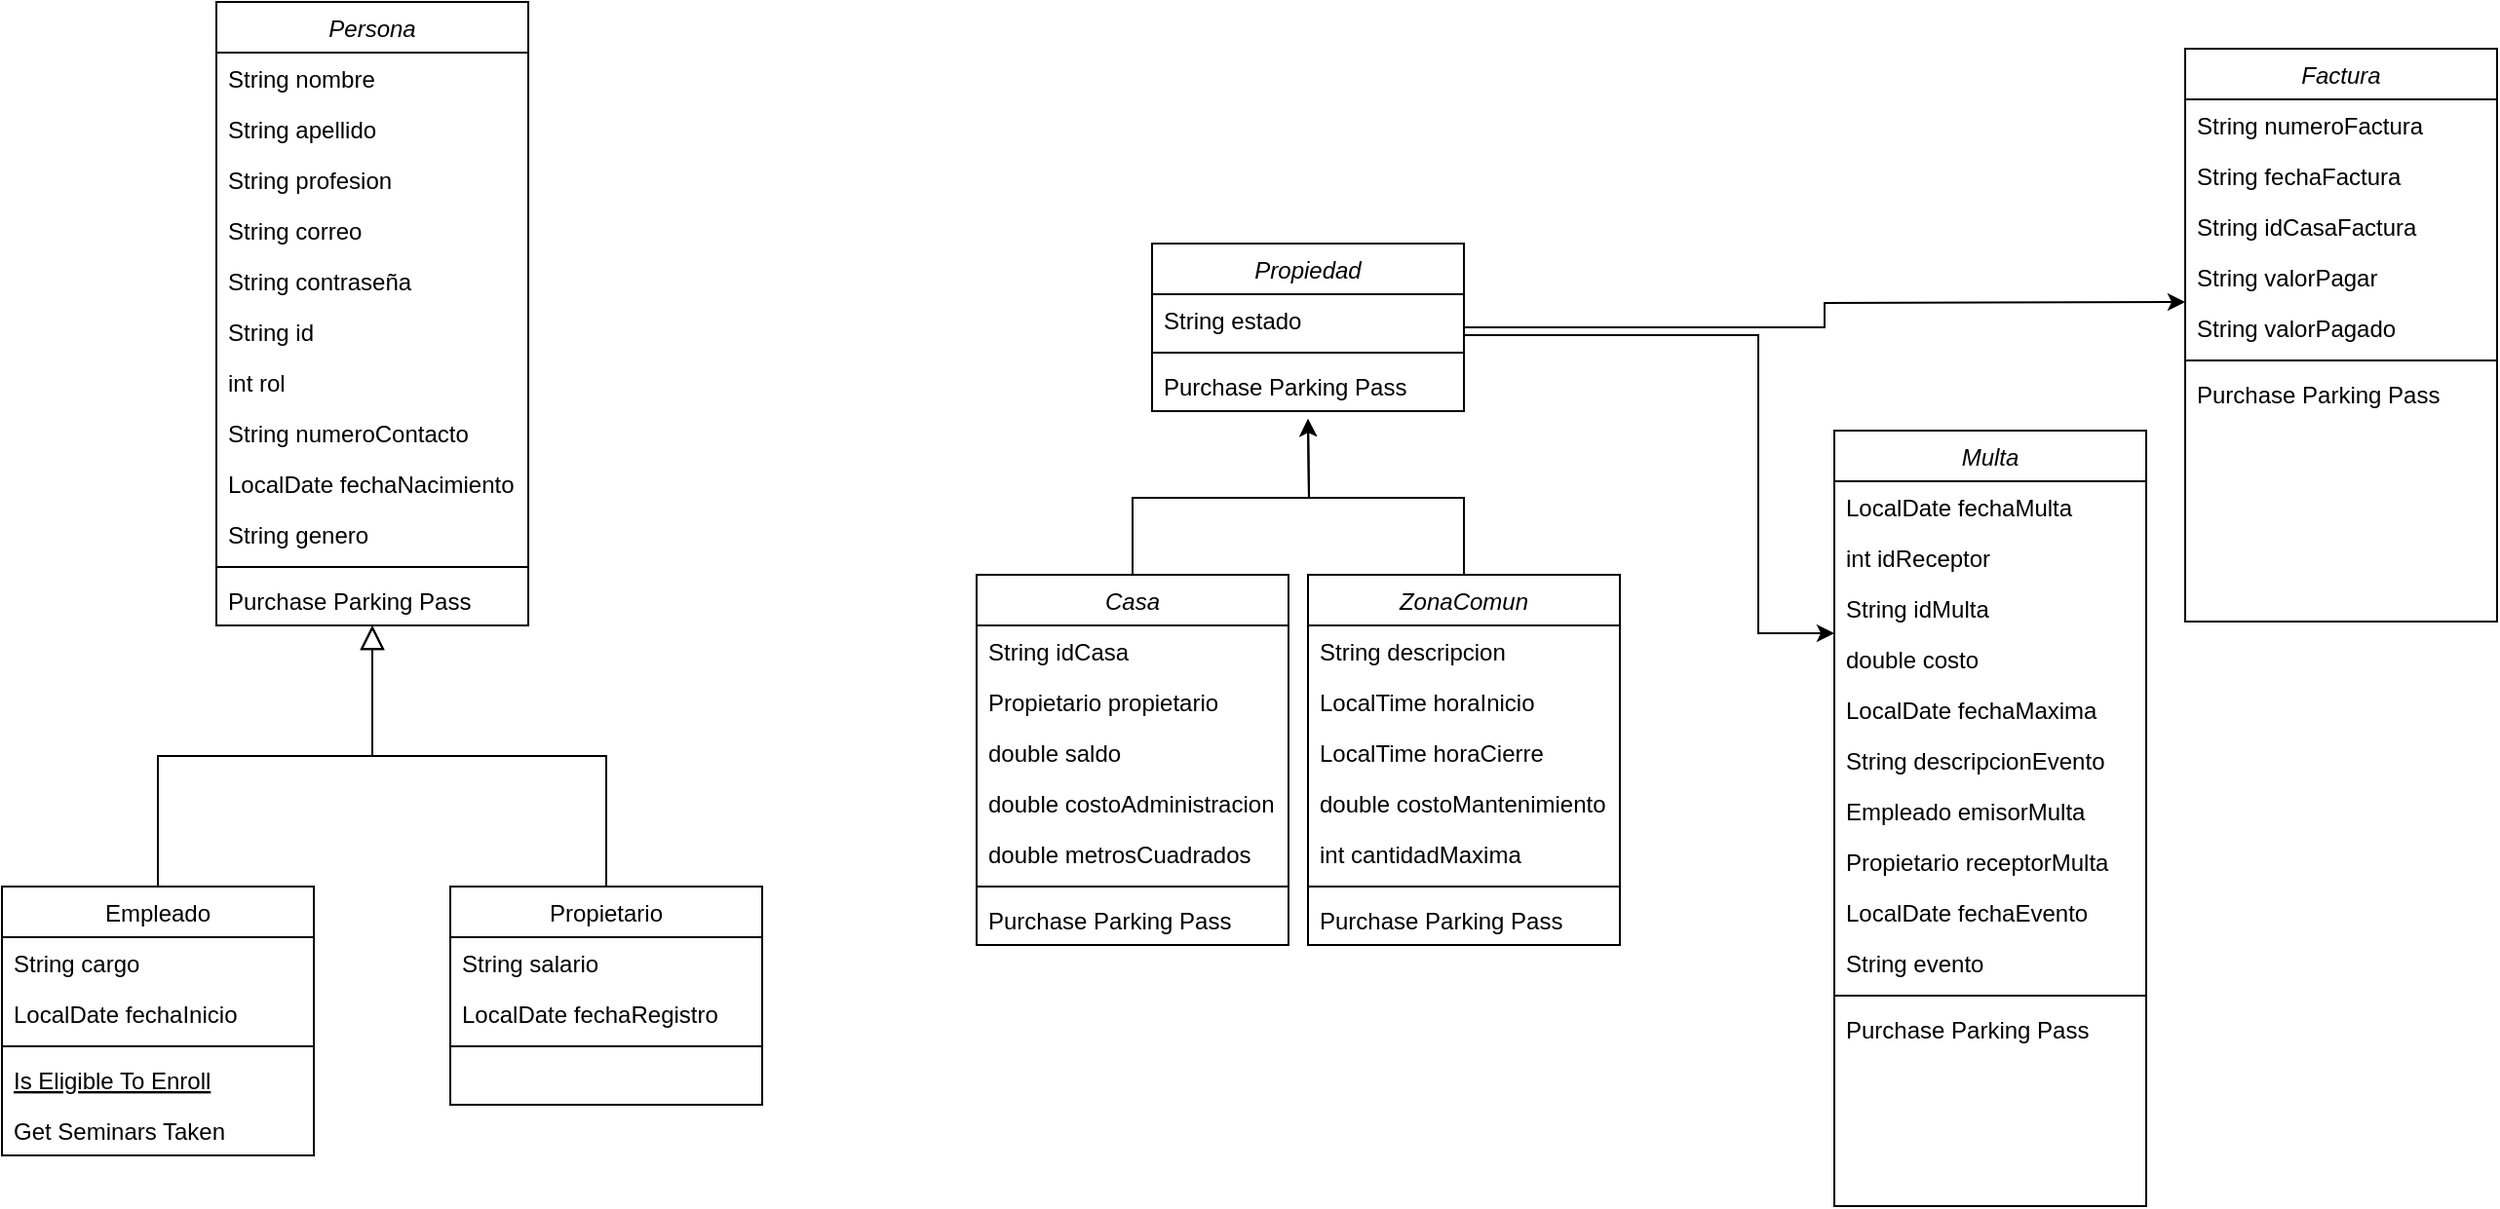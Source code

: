 <mxfile version="24.8.1">
  <diagram id="C5RBs43oDa-KdzZeNtuy" name="Page-1">
    <mxGraphModel dx="1035" dy="511" grid="1" gridSize="10" guides="1" tooltips="1" connect="1" arrows="1" fold="1" page="1" pageScale="1" pageWidth="3300" pageHeight="4681" math="0" shadow="0">
      <root>
        <mxCell id="WIyWlLk6GJQsqaUBKTNV-0" />
        <mxCell id="WIyWlLk6GJQsqaUBKTNV-1" parent="WIyWlLk6GJQsqaUBKTNV-0" />
        <mxCell id="zkfFHV4jXpPFQw0GAbJ--0" value="Persona" style="swimlane;fontStyle=2;align=center;verticalAlign=top;childLayout=stackLayout;horizontal=1;startSize=26;horizontalStack=0;resizeParent=1;resizeLast=0;collapsible=1;marginBottom=0;rounded=0;shadow=0;strokeWidth=1;" parent="WIyWlLk6GJQsqaUBKTNV-1" vertex="1">
          <mxGeometry x="230" y="6" width="160" height="320" as="geometry">
            <mxRectangle x="230" y="140" width="160" height="26" as="alternateBounds" />
          </mxGeometry>
        </mxCell>
        <mxCell id="zkfFHV4jXpPFQw0GAbJ--1" value="String nombre" style="text;align=left;verticalAlign=top;spacingLeft=4;spacingRight=4;overflow=hidden;rotatable=0;points=[[0,0.5],[1,0.5]];portConstraint=eastwest;" parent="zkfFHV4jXpPFQw0GAbJ--0" vertex="1">
          <mxGeometry y="26" width="160" height="26" as="geometry" />
        </mxCell>
        <mxCell id="PFMK8bhLePJU1HGbDFxk-3" value="String apellido" style="text;align=left;verticalAlign=top;spacingLeft=4;spacingRight=4;overflow=hidden;rotatable=0;points=[[0,0.5],[1,0.5]];portConstraint=eastwest;rounded=0;shadow=0;html=0;" vertex="1" parent="zkfFHV4jXpPFQw0GAbJ--0">
          <mxGeometry y="52" width="160" height="26" as="geometry" />
        </mxCell>
        <mxCell id="PFMK8bhLePJU1HGbDFxk-2" value="String profesion" style="text;align=left;verticalAlign=top;spacingLeft=4;spacingRight=4;overflow=hidden;rotatable=0;points=[[0,0.5],[1,0.5]];portConstraint=eastwest;rounded=0;shadow=0;html=0;" vertex="1" parent="zkfFHV4jXpPFQw0GAbJ--0">
          <mxGeometry y="78" width="160" height="26" as="geometry" />
        </mxCell>
        <mxCell id="zkfFHV4jXpPFQw0GAbJ--2" value="String correo" style="text;align=left;verticalAlign=top;spacingLeft=4;spacingRight=4;overflow=hidden;rotatable=0;points=[[0,0.5],[1,0.5]];portConstraint=eastwest;rounded=0;shadow=0;html=0;" parent="zkfFHV4jXpPFQw0GAbJ--0" vertex="1">
          <mxGeometry y="104" width="160" height="26" as="geometry" />
        </mxCell>
        <mxCell id="PFMK8bhLePJU1HGbDFxk-1" value="String contraseña" style="text;align=left;verticalAlign=top;spacingLeft=4;spacingRight=4;overflow=hidden;rotatable=0;points=[[0,0.5],[1,0.5]];portConstraint=eastwest;rounded=0;shadow=0;html=0;" vertex="1" parent="zkfFHV4jXpPFQw0GAbJ--0">
          <mxGeometry y="130" width="160" height="26" as="geometry" />
        </mxCell>
        <mxCell id="zkfFHV4jXpPFQw0GAbJ--3" value="String id" style="text;align=left;verticalAlign=top;spacingLeft=4;spacingRight=4;overflow=hidden;rotatable=0;points=[[0,0.5],[1,0.5]];portConstraint=eastwest;rounded=0;shadow=0;html=0;" parent="zkfFHV4jXpPFQw0GAbJ--0" vertex="1">
          <mxGeometry y="156" width="160" height="26" as="geometry" />
        </mxCell>
        <mxCell id="PFMK8bhLePJU1HGbDFxk-4" value="int rol" style="text;align=left;verticalAlign=top;spacingLeft=4;spacingRight=4;overflow=hidden;rotatable=0;points=[[0,0.5],[1,0.5]];portConstraint=eastwest;rounded=0;shadow=0;html=0;" vertex="1" parent="zkfFHV4jXpPFQw0GAbJ--0">
          <mxGeometry y="182" width="160" height="26" as="geometry" />
        </mxCell>
        <mxCell id="dCUB_s9rrOq4TRzKQH__-63" value="String numeroContacto" style="text;align=left;verticalAlign=top;spacingLeft=4;spacingRight=4;overflow=hidden;rotatable=0;points=[[0,0.5],[1,0.5]];portConstraint=eastwest;rounded=0;shadow=0;html=0;" parent="zkfFHV4jXpPFQw0GAbJ--0" vertex="1">
          <mxGeometry y="208" width="160" height="26" as="geometry" />
        </mxCell>
        <mxCell id="dCUB_s9rrOq4TRzKQH__-64" value="LocalDate fechaNacimiento" style="text;align=left;verticalAlign=top;spacingLeft=4;spacingRight=4;overflow=hidden;rotatable=0;points=[[0,0.5],[1,0.5]];portConstraint=eastwest;rounded=0;shadow=0;html=0;" parent="zkfFHV4jXpPFQw0GAbJ--0" vertex="1">
          <mxGeometry y="234" width="160" height="26" as="geometry" />
        </mxCell>
        <mxCell id="dCUB_s9rrOq4TRzKQH__-65" value="String genero" style="text;align=left;verticalAlign=top;spacingLeft=4;spacingRight=4;overflow=hidden;rotatable=0;points=[[0,0.5],[1,0.5]];portConstraint=eastwest;rounded=0;shadow=0;html=0;" parent="zkfFHV4jXpPFQw0GAbJ--0" vertex="1">
          <mxGeometry y="260" width="160" height="26" as="geometry" />
        </mxCell>
        <mxCell id="zkfFHV4jXpPFQw0GAbJ--4" value="" style="line;html=1;strokeWidth=1;align=left;verticalAlign=middle;spacingTop=-1;spacingLeft=3;spacingRight=3;rotatable=0;labelPosition=right;points=[];portConstraint=eastwest;" parent="zkfFHV4jXpPFQw0GAbJ--0" vertex="1">
          <mxGeometry y="286" width="160" height="8" as="geometry" />
        </mxCell>
        <mxCell id="zkfFHV4jXpPFQw0GAbJ--5" value="Purchase Parking Pass" style="text;align=left;verticalAlign=top;spacingLeft=4;spacingRight=4;overflow=hidden;rotatable=0;points=[[0,0.5],[1,0.5]];portConstraint=eastwest;" parent="zkfFHV4jXpPFQw0GAbJ--0" vertex="1">
          <mxGeometry y="294" width="160" height="26" as="geometry" />
        </mxCell>
        <mxCell id="zkfFHV4jXpPFQw0GAbJ--6" value="Empleado" style="swimlane;fontStyle=0;align=center;verticalAlign=top;childLayout=stackLayout;horizontal=1;startSize=26;horizontalStack=0;resizeParent=1;resizeLast=0;collapsible=1;marginBottom=0;rounded=0;shadow=0;strokeWidth=1;" parent="WIyWlLk6GJQsqaUBKTNV-1" vertex="1">
          <mxGeometry x="120" y="460" width="160" height="138" as="geometry">
            <mxRectangle x="130" y="380" width="160" height="26" as="alternateBounds" />
          </mxGeometry>
        </mxCell>
        <mxCell id="zkfFHV4jXpPFQw0GAbJ--7" value="String cargo" style="text;align=left;verticalAlign=top;spacingLeft=4;spacingRight=4;overflow=hidden;rotatable=0;points=[[0,0.5],[1,0.5]];portConstraint=eastwest;" parent="zkfFHV4jXpPFQw0GAbJ--6" vertex="1">
          <mxGeometry y="26" width="160" height="26" as="geometry" />
        </mxCell>
        <mxCell id="zkfFHV4jXpPFQw0GAbJ--8" value="LocalDate fechaInicio" style="text;align=left;verticalAlign=top;spacingLeft=4;spacingRight=4;overflow=hidden;rotatable=0;points=[[0,0.5],[1,0.5]];portConstraint=eastwest;rounded=0;shadow=0;html=0;" parent="zkfFHV4jXpPFQw0GAbJ--6" vertex="1">
          <mxGeometry y="52" width="160" height="26" as="geometry" />
        </mxCell>
        <mxCell id="zkfFHV4jXpPFQw0GAbJ--9" value="" style="line;html=1;strokeWidth=1;align=left;verticalAlign=middle;spacingTop=-1;spacingLeft=3;spacingRight=3;rotatable=0;labelPosition=right;points=[];portConstraint=eastwest;" parent="zkfFHV4jXpPFQw0GAbJ--6" vertex="1">
          <mxGeometry y="78" width="160" height="8" as="geometry" />
        </mxCell>
        <mxCell id="zkfFHV4jXpPFQw0GAbJ--10" value="Is Eligible To Enroll" style="text;align=left;verticalAlign=top;spacingLeft=4;spacingRight=4;overflow=hidden;rotatable=0;points=[[0,0.5],[1,0.5]];portConstraint=eastwest;fontStyle=4" parent="zkfFHV4jXpPFQw0GAbJ--6" vertex="1">
          <mxGeometry y="86" width="160" height="26" as="geometry" />
        </mxCell>
        <mxCell id="zkfFHV4jXpPFQw0GAbJ--11" value="Get Seminars Taken" style="text;align=left;verticalAlign=top;spacingLeft=4;spacingRight=4;overflow=hidden;rotatable=0;points=[[0,0.5],[1,0.5]];portConstraint=eastwest;" parent="zkfFHV4jXpPFQw0GAbJ--6" vertex="1">
          <mxGeometry y="112" width="160" height="26" as="geometry" />
        </mxCell>
        <mxCell id="zkfFHV4jXpPFQw0GAbJ--12" value="" style="endArrow=block;endSize=10;endFill=0;shadow=0;strokeWidth=1;rounded=0;curved=0;edgeStyle=elbowEdgeStyle;elbow=vertical;" parent="WIyWlLk6GJQsqaUBKTNV-1" source="zkfFHV4jXpPFQw0GAbJ--6" target="zkfFHV4jXpPFQw0GAbJ--0" edge="1">
          <mxGeometry width="160" relative="1" as="geometry">
            <mxPoint x="200" y="203" as="sourcePoint" />
            <mxPoint x="200" y="203" as="targetPoint" />
          </mxGeometry>
        </mxCell>
        <mxCell id="zkfFHV4jXpPFQw0GAbJ--13" value="Propietario" style="swimlane;fontStyle=0;align=center;verticalAlign=top;childLayout=stackLayout;horizontal=1;startSize=26;horizontalStack=0;resizeParent=1;resizeLast=0;collapsible=1;marginBottom=0;rounded=0;shadow=0;strokeWidth=1;" parent="WIyWlLk6GJQsqaUBKTNV-1" vertex="1">
          <mxGeometry x="350" y="460" width="160" height="112" as="geometry">
            <mxRectangle x="340" y="380" width="170" height="26" as="alternateBounds" />
          </mxGeometry>
        </mxCell>
        <mxCell id="zkfFHV4jXpPFQw0GAbJ--14" value="String salario" style="text;align=left;verticalAlign=top;spacingLeft=4;spacingRight=4;overflow=hidden;rotatable=0;points=[[0,0.5],[1,0.5]];portConstraint=eastwest;" parent="zkfFHV4jXpPFQw0GAbJ--13" vertex="1">
          <mxGeometry y="26" width="160" height="26" as="geometry" />
        </mxCell>
        <mxCell id="M0WorbXXym62vWWDewEs-0" value="LocalDate fechaRegistro" style="text;align=left;verticalAlign=top;spacingLeft=4;spacingRight=4;overflow=hidden;rotatable=0;points=[[0,0.5],[1,0.5]];portConstraint=eastwest;" parent="zkfFHV4jXpPFQw0GAbJ--13" vertex="1">
          <mxGeometry y="52" width="160" height="26" as="geometry" />
        </mxCell>
        <mxCell id="zkfFHV4jXpPFQw0GAbJ--15" value="" style="line;html=1;strokeWidth=1;align=left;verticalAlign=middle;spacingTop=-1;spacingLeft=3;spacingRight=3;rotatable=0;labelPosition=right;points=[];portConstraint=eastwest;" parent="zkfFHV4jXpPFQw0GAbJ--13" vertex="1">
          <mxGeometry y="78" width="160" height="8" as="geometry" />
        </mxCell>
        <mxCell id="zkfFHV4jXpPFQw0GAbJ--16" value="" style="endArrow=block;endSize=10;endFill=0;shadow=0;strokeWidth=1;rounded=0;curved=0;edgeStyle=elbowEdgeStyle;elbow=vertical;" parent="WIyWlLk6GJQsqaUBKTNV-1" source="zkfFHV4jXpPFQw0GAbJ--13" target="zkfFHV4jXpPFQw0GAbJ--0" edge="1">
          <mxGeometry width="160" relative="1" as="geometry">
            <mxPoint x="210" y="373" as="sourcePoint" />
            <mxPoint x="310" y="271" as="targetPoint" />
          </mxGeometry>
        </mxCell>
        <mxCell id="2wBmfFVtYnb_yk8Jik1E-0" style="edgeStyle=orthogonalEdgeStyle;rounded=0;orthogonalLoop=1;jettySize=auto;html=1;exitX=1;exitY=0.5;exitDx=0;exitDy=0;" parent="WIyWlLk6GJQsqaUBKTNV-1" source="dCUB_s9rrOq4TRzKQH__-3" edge="1">
          <mxGeometry relative="1" as="geometry">
            <mxPoint x="1240" y="160" as="targetPoint" />
          </mxGeometry>
        </mxCell>
        <mxCell id="dCUB_s9rrOq4TRzKQH__-3" value="Propiedad" style="swimlane;fontStyle=2;align=center;verticalAlign=top;childLayout=stackLayout;horizontal=1;startSize=26;horizontalStack=0;resizeParent=1;resizeLast=0;collapsible=1;marginBottom=0;rounded=0;shadow=0;strokeWidth=1;" parent="WIyWlLk6GJQsqaUBKTNV-1" vertex="1">
          <mxGeometry x="710" y="130" width="160" height="86" as="geometry">
            <mxRectangle x="230" y="140" width="160" height="26" as="alternateBounds" />
          </mxGeometry>
        </mxCell>
        <mxCell id="2wBmfFVtYnb_yk8Jik1E-5" value="String estado" style="text;align=left;verticalAlign=top;spacingLeft=4;spacingRight=4;overflow=hidden;rotatable=0;points=[[0,0.5],[1,0.5]];portConstraint=eastwest;" parent="dCUB_s9rrOq4TRzKQH__-3" vertex="1">
          <mxGeometry y="26" width="160" height="26" as="geometry" />
        </mxCell>
        <mxCell id="dCUB_s9rrOq4TRzKQH__-7" value="" style="line;html=1;strokeWidth=1;align=left;verticalAlign=middle;spacingTop=-1;spacingLeft=3;spacingRight=3;rotatable=0;labelPosition=right;points=[];portConstraint=eastwest;" parent="dCUB_s9rrOq4TRzKQH__-3" vertex="1">
          <mxGeometry y="52" width="160" height="8" as="geometry" />
        </mxCell>
        <mxCell id="dCUB_s9rrOq4TRzKQH__-8" value="Purchase Parking Pass" style="text;align=left;verticalAlign=top;spacingLeft=4;spacingRight=4;overflow=hidden;rotatable=0;points=[[0,0.5],[1,0.5]];portConstraint=eastwest;" parent="dCUB_s9rrOq4TRzKQH__-3" vertex="1">
          <mxGeometry y="60" width="160" height="26" as="geometry" />
        </mxCell>
        <mxCell id="dCUB_s9rrOq4TRzKQH__-62" style="edgeStyle=orthogonalEdgeStyle;rounded=0;orthogonalLoop=1;jettySize=auto;html=1;exitX=0.5;exitY=0;exitDx=0;exitDy=0;" parent="WIyWlLk6GJQsqaUBKTNV-1" source="dCUB_s9rrOq4TRzKQH__-9" edge="1">
          <mxGeometry relative="1" as="geometry">
            <mxPoint x="790" y="220" as="targetPoint" />
          </mxGeometry>
        </mxCell>
        <mxCell id="dCUB_s9rrOq4TRzKQH__-9" value="Casa" style="swimlane;fontStyle=2;align=center;verticalAlign=top;childLayout=stackLayout;horizontal=1;startSize=26;horizontalStack=0;resizeParent=1;resizeLast=0;collapsible=1;marginBottom=0;rounded=0;shadow=0;strokeWidth=1;" parent="WIyWlLk6GJQsqaUBKTNV-1" vertex="1">
          <mxGeometry x="620" y="300" width="160" height="190" as="geometry">
            <mxRectangle x="230" y="140" width="160" height="26" as="alternateBounds" />
          </mxGeometry>
        </mxCell>
        <mxCell id="dCUB_s9rrOq4TRzKQH__-10" value="String idCasa" style="text;align=left;verticalAlign=top;spacingLeft=4;spacingRight=4;overflow=hidden;rotatable=0;points=[[0,0.5],[1,0.5]];portConstraint=eastwest;" parent="dCUB_s9rrOq4TRzKQH__-9" vertex="1">
          <mxGeometry y="26" width="160" height="26" as="geometry" />
        </mxCell>
        <mxCell id="dCUB_s9rrOq4TRzKQH__-11" value="Propietario propietario" style="text;align=left;verticalAlign=top;spacingLeft=4;spacingRight=4;overflow=hidden;rotatable=0;points=[[0,0.5],[1,0.5]];portConstraint=eastwest;rounded=0;shadow=0;html=0;" parent="dCUB_s9rrOq4TRzKQH__-9" vertex="1">
          <mxGeometry y="52" width="160" height="26" as="geometry" />
        </mxCell>
        <mxCell id="dCUB_s9rrOq4TRzKQH__-12" value="double saldo" style="text;align=left;verticalAlign=top;spacingLeft=4;spacingRight=4;overflow=hidden;rotatable=0;points=[[0,0.5],[1,0.5]];portConstraint=eastwest;rounded=0;shadow=0;html=0;" parent="dCUB_s9rrOq4TRzKQH__-9" vertex="1">
          <mxGeometry y="78" width="160" height="26" as="geometry" />
        </mxCell>
        <mxCell id="2wBmfFVtYnb_yk8Jik1E-4" value="double costoAdministracion" style="text;align=left;verticalAlign=top;spacingLeft=4;spacingRight=4;overflow=hidden;rotatable=0;points=[[0,0.5],[1,0.5]];portConstraint=eastwest;rounded=0;shadow=0;html=1;" parent="dCUB_s9rrOq4TRzKQH__-9" vertex="1">
          <mxGeometry y="104" width="160" height="26" as="geometry" />
        </mxCell>
        <mxCell id="dCUB_s9rrOq4TRzKQH__-23" value="double metrosCuadrados" style="text;align=left;verticalAlign=top;spacingLeft=4;spacingRight=4;overflow=hidden;rotatable=0;points=[[0,0.5],[1,0.5]];portConstraint=eastwest;rounded=0;shadow=0;html=1;" parent="dCUB_s9rrOq4TRzKQH__-9" vertex="1">
          <mxGeometry y="130" width="160" height="26" as="geometry" />
        </mxCell>
        <mxCell id="dCUB_s9rrOq4TRzKQH__-13" value="" style="line;html=1;strokeWidth=1;align=left;verticalAlign=middle;spacingTop=-1;spacingLeft=3;spacingRight=3;rotatable=0;labelPosition=right;points=[];portConstraint=eastwest;" parent="dCUB_s9rrOq4TRzKQH__-9" vertex="1">
          <mxGeometry y="156" width="160" height="8" as="geometry" />
        </mxCell>
        <mxCell id="dCUB_s9rrOq4TRzKQH__-14" value="Purchase Parking Pass" style="text;align=left;verticalAlign=top;spacingLeft=4;spacingRight=4;overflow=hidden;rotatable=0;points=[[0,0.5],[1,0.5]];portConstraint=eastwest;" parent="dCUB_s9rrOq4TRzKQH__-9" vertex="1">
          <mxGeometry y="164" width="160" height="26" as="geometry" />
        </mxCell>
        <mxCell id="dCUB_s9rrOq4TRzKQH__-61" style="edgeStyle=orthogonalEdgeStyle;rounded=0;orthogonalLoop=1;jettySize=auto;html=1;" parent="WIyWlLk6GJQsqaUBKTNV-1" source="dCUB_s9rrOq4TRzKQH__-16" edge="1">
          <mxGeometry relative="1" as="geometry">
            <mxPoint x="790" y="220" as="targetPoint" />
          </mxGeometry>
        </mxCell>
        <mxCell id="dCUB_s9rrOq4TRzKQH__-16" value="ZonaComun" style="swimlane;fontStyle=2;align=center;verticalAlign=top;childLayout=stackLayout;horizontal=1;startSize=26;horizontalStack=0;resizeParent=1;resizeLast=0;collapsible=1;marginBottom=0;rounded=0;shadow=0;strokeWidth=1;" parent="WIyWlLk6GJQsqaUBKTNV-1" vertex="1">
          <mxGeometry x="790" y="300" width="160" height="190" as="geometry">
            <mxRectangle x="230" y="140" width="160" height="26" as="alternateBounds" />
          </mxGeometry>
        </mxCell>
        <mxCell id="dCUB_s9rrOq4TRzKQH__-17" value="String descripcion" style="text;align=left;verticalAlign=top;spacingLeft=4;spacingRight=4;overflow=hidden;rotatable=0;points=[[0,0.5],[1,0.5]];portConstraint=eastwest;" parent="dCUB_s9rrOq4TRzKQH__-16" vertex="1">
          <mxGeometry y="26" width="160" height="26" as="geometry" />
        </mxCell>
        <mxCell id="dCUB_s9rrOq4TRzKQH__-18" value="LocalTime horaInicio" style="text;align=left;verticalAlign=top;spacingLeft=4;spacingRight=4;overflow=hidden;rotatable=0;points=[[0,0.5],[1,0.5]];portConstraint=eastwest;rounded=0;shadow=0;html=0;" parent="dCUB_s9rrOq4TRzKQH__-16" vertex="1">
          <mxGeometry y="52" width="160" height="26" as="geometry" />
        </mxCell>
        <mxCell id="dCUB_s9rrOq4TRzKQH__-24" value="LocalTime horaCierre" style="text;align=left;verticalAlign=top;spacingLeft=4;spacingRight=4;overflow=hidden;rotatable=0;points=[[0,0.5],[1,0.5]];portConstraint=eastwest;rounded=0;shadow=0;html=0;" parent="dCUB_s9rrOq4TRzKQH__-16" vertex="1">
          <mxGeometry y="78" width="160" height="26" as="geometry" />
        </mxCell>
        <mxCell id="dCUB_s9rrOq4TRzKQH__-25" value="double costoMantenimiento" style="text;align=left;verticalAlign=top;spacingLeft=4;spacingRight=4;overflow=hidden;rotatable=0;points=[[0,0.5],[1,0.5]];portConstraint=eastwest;rounded=0;shadow=0;html=0;" parent="dCUB_s9rrOq4TRzKQH__-16" vertex="1">
          <mxGeometry y="104" width="160" height="26" as="geometry" />
        </mxCell>
        <mxCell id="dCUB_s9rrOq4TRzKQH__-19" value="int cantidadMaxima" style="text;align=left;verticalAlign=top;spacingLeft=4;spacingRight=4;overflow=hidden;rotatable=0;points=[[0,0.5],[1,0.5]];portConstraint=eastwest;rounded=0;shadow=0;html=0;" parent="dCUB_s9rrOq4TRzKQH__-16" vertex="1">
          <mxGeometry y="130" width="160" height="26" as="geometry" />
        </mxCell>
        <mxCell id="dCUB_s9rrOq4TRzKQH__-20" value="" style="line;html=1;strokeWidth=1;align=left;verticalAlign=middle;spacingTop=-1;spacingLeft=3;spacingRight=3;rotatable=0;labelPosition=right;points=[];portConstraint=eastwest;" parent="dCUB_s9rrOq4TRzKQH__-16" vertex="1">
          <mxGeometry y="156" width="160" height="8" as="geometry" />
        </mxCell>
        <mxCell id="dCUB_s9rrOq4TRzKQH__-21" value="Purchase Parking Pass" style="text;align=left;verticalAlign=top;spacingLeft=4;spacingRight=4;overflow=hidden;rotatable=0;points=[[0,0.5],[1,0.5]];portConstraint=eastwest;" parent="dCUB_s9rrOq4TRzKQH__-16" vertex="1">
          <mxGeometry y="164" width="160" height="26" as="geometry" />
        </mxCell>
        <mxCell id="dCUB_s9rrOq4TRzKQH__-26" value="Multa" style="swimlane;fontStyle=2;align=center;verticalAlign=top;childLayout=stackLayout;horizontal=1;startSize=26;horizontalStack=0;resizeParent=1;resizeLast=0;collapsible=1;marginBottom=0;rounded=0;shadow=0;strokeWidth=1;" parent="WIyWlLk6GJQsqaUBKTNV-1" vertex="1">
          <mxGeometry x="1060" y="226" width="160" height="398" as="geometry">
            <mxRectangle x="230" y="140" width="160" height="26" as="alternateBounds" />
          </mxGeometry>
        </mxCell>
        <mxCell id="dCUB_s9rrOq4TRzKQH__-28" value="LocalDate fechaMulta" style="text;align=left;verticalAlign=top;spacingLeft=4;spacingRight=4;overflow=hidden;rotatable=0;points=[[0,0.5],[1,0.5]];portConstraint=eastwest;rounded=0;shadow=0;html=0;" parent="dCUB_s9rrOq4TRzKQH__-26" vertex="1">
          <mxGeometry y="26" width="160" height="26" as="geometry" />
        </mxCell>
        <mxCell id="PFMK8bhLePJU1HGbDFxk-0" value="int idReceptor" style="text;align=left;verticalAlign=top;spacingLeft=4;spacingRight=4;overflow=hidden;rotatable=0;points=[[0,0.5],[1,0.5]];portConstraint=eastwest;rounded=0;shadow=0;html=0;" vertex="1" parent="dCUB_s9rrOq4TRzKQH__-26">
          <mxGeometry y="52" width="160" height="26" as="geometry" />
        </mxCell>
        <mxCell id="dCUB_s9rrOq4TRzKQH__-27" value="String idMulta" style="text;align=left;verticalAlign=top;spacingLeft=4;spacingRight=4;overflow=hidden;rotatable=0;points=[[0,0.5],[1,0.5]];portConstraint=eastwest;" parent="dCUB_s9rrOq4TRzKQH__-26" vertex="1">
          <mxGeometry y="78" width="160" height="26" as="geometry" />
        </mxCell>
        <mxCell id="dCUB_s9rrOq4TRzKQH__-38" value="double costo" style="text;align=left;verticalAlign=top;spacingLeft=4;spacingRight=4;overflow=hidden;rotatable=0;points=[[0,0.5],[1,0.5]];portConstraint=eastwest;rounded=0;shadow=0;html=0;" parent="dCUB_s9rrOq4TRzKQH__-26" vertex="1">
          <mxGeometry y="104" width="160" height="26" as="geometry" />
        </mxCell>
        <mxCell id="dCUB_s9rrOq4TRzKQH__-39" value="LocalDate fechaMaxima" style="text;align=left;verticalAlign=top;spacingLeft=4;spacingRight=4;overflow=hidden;rotatable=0;points=[[0,0.5],[1,0.5]];portConstraint=eastwest;rounded=0;shadow=0;html=0;" parent="dCUB_s9rrOq4TRzKQH__-26" vertex="1">
          <mxGeometry y="130" width="160" height="26" as="geometry" />
        </mxCell>
        <mxCell id="dCUB_s9rrOq4TRzKQH__-37" value="String descripcionEvento" style="text;align=left;verticalAlign=top;spacingLeft=4;spacingRight=4;overflow=hidden;rotatable=0;points=[[0,0.5],[1,0.5]];portConstraint=eastwest;rounded=0;shadow=0;html=0;" parent="dCUB_s9rrOq4TRzKQH__-26" vertex="1">
          <mxGeometry y="156" width="160" height="26" as="geometry" />
        </mxCell>
        <mxCell id="dCUB_s9rrOq4TRzKQH__-35" value="Empleado emisorMulta" style="text;align=left;verticalAlign=top;spacingLeft=4;spacingRight=4;overflow=hidden;rotatable=0;points=[[0,0.5],[1,0.5]];portConstraint=eastwest;rounded=0;shadow=0;html=0;" parent="dCUB_s9rrOq4TRzKQH__-26" vertex="1">
          <mxGeometry y="182" width="160" height="26" as="geometry" />
        </mxCell>
        <mxCell id="2wBmfFVtYnb_yk8Jik1E-3" value="Propietario receptorMulta" style="text;align=left;verticalAlign=top;spacingLeft=4;spacingRight=4;overflow=hidden;rotatable=0;points=[[0,0.5],[1,0.5]];portConstraint=eastwest;rounded=0;shadow=0;html=0;" parent="dCUB_s9rrOq4TRzKQH__-26" vertex="1">
          <mxGeometry y="208" width="160" height="26" as="geometry" />
        </mxCell>
        <mxCell id="dCUB_s9rrOq4TRzKQH__-29" value="LocalDate fechaEvento" style="text;align=left;verticalAlign=top;spacingLeft=4;spacingRight=4;overflow=hidden;rotatable=0;points=[[0,0.5],[1,0.5]];portConstraint=eastwest;rounded=0;shadow=0;html=0;" parent="dCUB_s9rrOq4TRzKQH__-26" vertex="1">
          <mxGeometry y="234" width="160" height="26" as="geometry" />
        </mxCell>
        <mxCell id="dCUB_s9rrOq4TRzKQH__-36" value="String evento" style="text;align=left;verticalAlign=top;spacingLeft=4;spacingRight=4;overflow=hidden;rotatable=0;points=[[0,0.5],[1,0.5]];portConstraint=eastwest;rounded=0;shadow=0;html=0;" parent="dCUB_s9rrOq4TRzKQH__-26" vertex="1">
          <mxGeometry y="260" width="160" height="26" as="geometry" />
        </mxCell>
        <mxCell id="dCUB_s9rrOq4TRzKQH__-32" value="" style="line;html=1;strokeWidth=1;align=left;verticalAlign=middle;spacingTop=-1;spacingLeft=3;spacingRight=3;rotatable=0;labelPosition=right;points=[];portConstraint=eastwest;" parent="dCUB_s9rrOq4TRzKQH__-26" vertex="1">
          <mxGeometry y="286" width="160" height="8" as="geometry" />
        </mxCell>
        <mxCell id="dCUB_s9rrOq4TRzKQH__-33" value="Purchase Parking Pass" style="text;align=left;verticalAlign=top;spacingLeft=4;spacingRight=4;overflow=hidden;rotatable=0;points=[[0,0.5],[1,0.5]];portConstraint=eastwest;" parent="dCUB_s9rrOq4TRzKQH__-26" vertex="1">
          <mxGeometry y="294" width="160" height="26" as="geometry" />
        </mxCell>
        <mxCell id="dCUB_s9rrOq4TRzKQH__-42" value="Factura" style="swimlane;fontStyle=2;align=center;verticalAlign=top;childLayout=stackLayout;horizontal=1;startSize=26;horizontalStack=0;resizeParent=1;resizeLast=0;collapsible=1;marginBottom=0;rounded=0;shadow=0;strokeWidth=1;" parent="WIyWlLk6GJQsqaUBKTNV-1" vertex="1">
          <mxGeometry x="1240" y="30" width="160" height="294" as="geometry">
            <mxRectangle x="230" y="140" width="160" height="26" as="alternateBounds" />
          </mxGeometry>
        </mxCell>
        <mxCell id="dCUB_s9rrOq4TRzKQH__-43" value="String numeroFactura" style="text;align=left;verticalAlign=top;spacingLeft=4;spacingRight=4;overflow=hidden;rotatable=0;points=[[0,0.5],[1,0.5]];portConstraint=eastwest;rounded=0;shadow=0;html=0;" parent="dCUB_s9rrOq4TRzKQH__-42" vertex="1">
          <mxGeometry y="26" width="160" height="26" as="geometry" />
        </mxCell>
        <mxCell id="dCUB_s9rrOq4TRzKQH__-44" value="String fechaFactura" style="text;align=left;verticalAlign=top;spacingLeft=4;spacingRight=4;overflow=hidden;rotatable=0;points=[[0,0.5],[1,0.5]];portConstraint=eastwest;" parent="dCUB_s9rrOq4TRzKQH__-42" vertex="1">
          <mxGeometry y="52" width="160" height="26" as="geometry" />
        </mxCell>
        <mxCell id="dCUB_s9rrOq4TRzKQH__-46" value="String idCasaFactura" style="text;align=left;verticalAlign=top;spacingLeft=4;spacingRight=4;overflow=hidden;rotatable=0;points=[[0,0.5],[1,0.5]];portConstraint=eastwest;rounded=0;shadow=0;html=0;" parent="dCUB_s9rrOq4TRzKQH__-42" vertex="1">
          <mxGeometry y="78" width="160" height="26" as="geometry" />
        </mxCell>
        <mxCell id="dCUB_s9rrOq4TRzKQH__-48" value="String valorPagar" style="text;align=left;verticalAlign=top;spacingLeft=4;spacingRight=4;overflow=hidden;rotatable=0;points=[[0,0.5],[1,0.5]];portConstraint=eastwest;rounded=0;shadow=0;html=0;" parent="dCUB_s9rrOq4TRzKQH__-42" vertex="1">
          <mxGeometry y="104" width="160" height="26" as="geometry" />
        </mxCell>
        <mxCell id="dCUB_s9rrOq4TRzKQH__-59" value="String valorPagado" style="text;align=left;verticalAlign=top;spacingLeft=4;spacingRight=4;overflow=hidden;rotatable=0;points=[[0,0.5],[1,0.5]];portConstraint=eastwest;rounded=0;shadow=0;html=0;" parent="dCUB_s9rrOq4TRzKQH__-42" vertex="1">
          <mxGeometry y="130" width="160" height="26" as="geometry" />
        </mxCell>
        <mxCell id="dCUB_s9rrOq4TRzKQH__-56" value="" style="line;html=1;strokeWidth=1;align=left;verticalAlign=middle;spacingTop=-1;spacingLeft=3;spacingRight=3;rotatable=0;labelPosition=right;points=[];portConstraint=eastwest;" parent="dCUB_s9rrOq4TRzKQH__-42" vertex="1">
          <mxGeometry y="156" width="160" height="8" as="geometry" />
        </mxCell>
        <mxCell id="dCUB_s9rrOq4TRzKQH__-57" value="Purchase Parking Pass" style="text;align=left;verticalAlign=top;spacingLeft=4;spacingRight=4;overflow=hidden;rotatable=0;points=[[0,0.5],[1,0.5]];portConstraint=eastwest;" parent="dCUB_s9rrOq4TRzKQH__-42" vertex="1">
          <mxGeometry y="164" width="160" height="26" as="geometry" />
        </mxCell>
        <mxCell id="2wBmfFVtYnb_yk8Jik1E-2" style="edgeStyle=orthogonalEdgeStyle;rounded=0;orthogonalLoop=1;jettySize=auto;html=1;exitX=1;exitY=0.5;exitDx=0;exitDy=0;" parent="WIyWlLk6GJQsqaUBKTNV-1" source="dCUB_s9rrOq4TRzKQH__-8" edge="1">
          <mxGeometry relative="1" as="geometry">
            <mxPoint x="1060" y="330" as="targetPoint" />
            <Array as="points">
              <mxPoint x="1021" y="177" />
            </Array>
          </mxGeometry>
        </mxCell>
      </root>
    </mxGraphModel>
  </diagram>
</mxfile>
